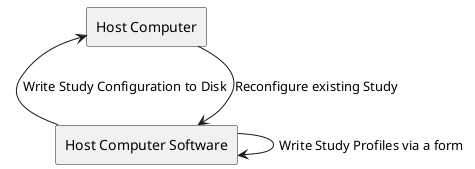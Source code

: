 @startuml
skinparam linestyle ortho
rectangle "Host Computer" as HC
rectangle "Host Computer Software" as HCS
HCS -> HCS : "Write Study Profiles via a form"
HCS -up-> HC : "Write Study Configuration to Disk"
HC -down-> HCS : "Reconfigure existing Study"
@enduml
